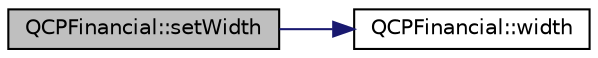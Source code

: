 digraph "QCPFinancial::setWidth"
{
 // LATEX_PDF_SIZE
  edge [fontname="Helvetica",fontsize="10",labelfontname="Helvetica",labelfontsize="10"];
  node [fontname="Helvetica",fontsize="10",shape=record];
  rankdir="LR";
  Node1 [label="QCPFinancial::setWidth",height=0.2,width=0.4,color="black", fillcolor="grey75", style="filled", fontcolor="black",tooltip=" "];
  Node1 -> Node2 [color="midnightblue",fontsize="10",style="solid",fontname="Helvetica"];
  Node2 [label="QCPFinancial::width",height=0.2,width=0.4,color="black", fillcolor="white", style="filled",URL="$classQCPFinancial.html#a12548f13658eda5833204ef60f524870",tooltip=" "];
}
